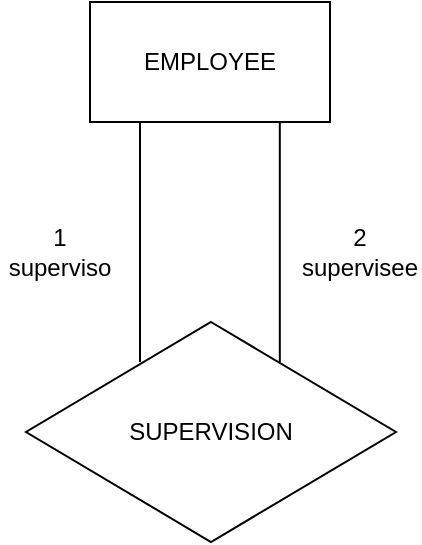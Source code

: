 <mxfile version="21.7.5" type="github">
  <diagram id="R2lEEEUBdFMjLlhIrx00" name="Page-1">
    <mxGraphModel dx="875" dy="472" grid="1" gridSize="10" guides="1" tooltips="1" connect="1" arrows="1" fold="1" page="1" pageScale="1" pageWidth="850" pageHeight="1100" math="0" shadow="0" extFonts="Permanent Marker^https://fonts.googleapis.com/css?family=Permanent+Marker">
      <root>
        <mxCell id="0" />
        <mxCell id="1" parent="0" />
        <mxCell id="UkjU__CIFBFix5czU-bX-1" value="EMPLOYEE" style="rounded=0;whiteSpace=wrap;html=1;" vertex="1" parent="1">
          <mxGeometry x="365" y="140" width="120" height="60" as="geometry" />
        </mxCell>
        <mxCell id="UkjU__CIFBFix5czU-bX-2" value="SUPERVISION" style="rhombus;whiteSpace=wrap;html=1;" vertex="1" parent="1">
          <mxGeometry x="333" y="300" width="185" height="110" as="geometry" />
        </mxCell>
        <mxCell id="UkjU__CIFBFix5czU-bX-3" value="" style="endArrow=none;html=1;rounded=0;exitX=0.686;exitY=0.182;exitDx=0;exitDy=0;entryX=0.791;entryY=0.994;entryDx=0;entryDy=0;entryPerimeter=0;exitPerimeter=0;" edge="1" parent="1" source="UkjU__CIFBFix5czU-bX-2" target="UkjU__CIFBFix5czU-bX-1">
          <mxGeometry width="50" height="50" relative="1" as="geometry">
            <mxPoint x="400" y="300" as="sourcePoint" />
            <mxPoint x="460" y="210" as="targetPoint" />
          </mxGeometry>
        </mxCell>
        <mxCell id="UkjU__CIFBFix5czU-bX-4" value="" style="endArrow=none;html=1;rounded=0;exitX=1;exitY=0;exitDx=0;exitDy=0;" edge="1" parent="1">
          <mxGeometry width="50" height="50" relative="1" as="geometry">
            <mxPoint x="390" y="320" as="sourcePoint" />
            <mxPoint x="390" y="200" as="targetPoint" />
          </mxGeometry>
        </mxCell>
        <mxCell id="UkjU__CIFBFix5czU-bX-5" value="2&lt;br&gt;supervisee" style="text;html=1;strokeColor=none;fillColor=none;align=center;verticalAlign=middle;whiteSpace=wrap;rounded=0;" vertex="1" parent="1">
          <mxGeometry x="470" y="250" width="60" height="30" as="geometry" />
        </mxCell>
        <mxCell id="UkjU__CIFBFix5czU-bX-6" value="1&lt;br&gt;superviso" style="text;html=1;strokeColor=none;fillColor=none;align=center;verticalAlign=middle;whiteSpace=wrap;rounded=0;" vertex="1" parent="1">
          <mxGeometry x="320" y="250" width="60" height="30" as="geometry" />
        </mxCell>
      </root>
    </mxGraphModel>
  </diagram>
</mxfile>
